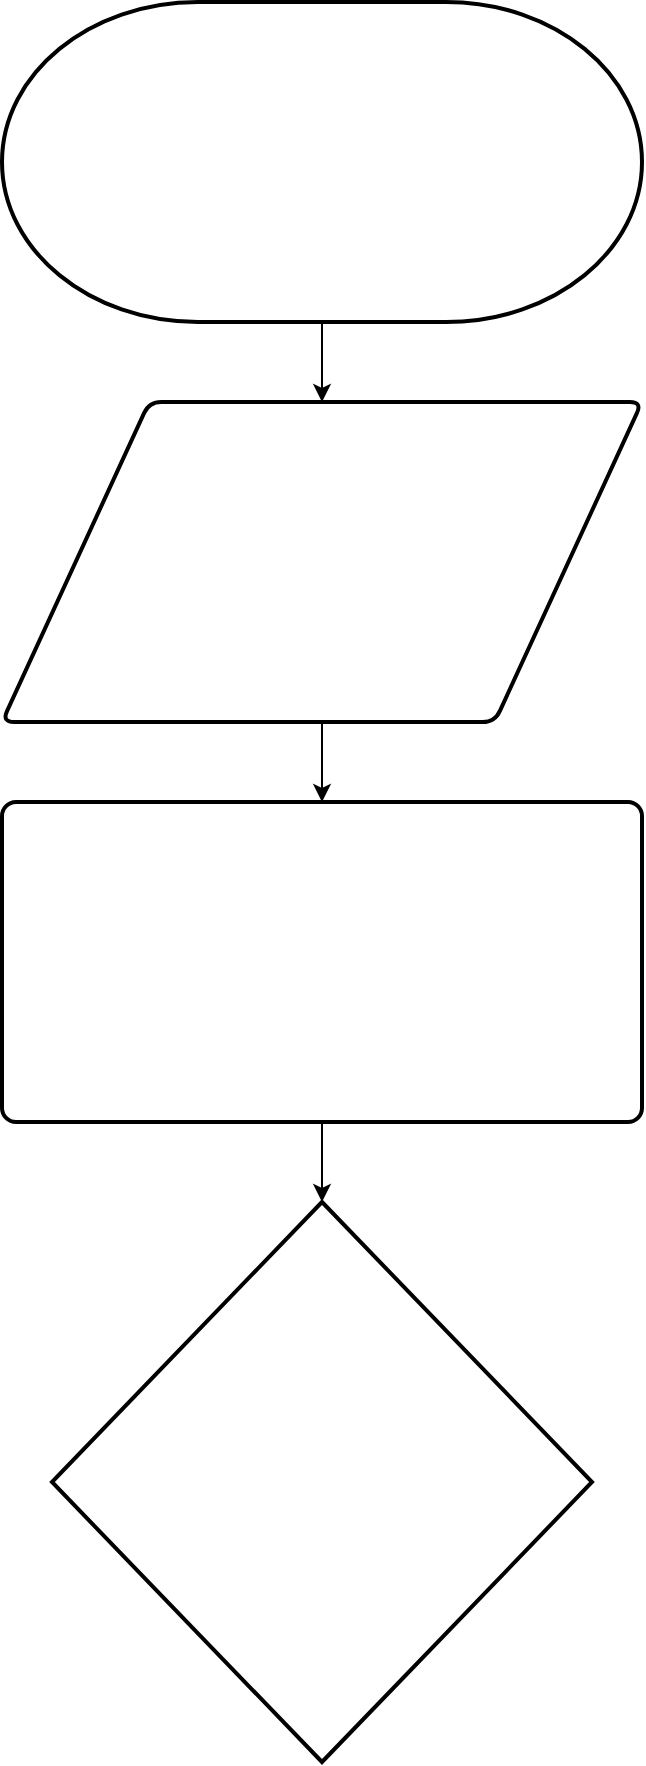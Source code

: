 <mxfile version="22.0.4" type="github" pages="2">
  <diagram id="C5RBs43oDa-KdzZeNtuy" name="Page-1">
    <mxGraphModel dx="1102" dy="591" grid="1" gridSize="10" guides="1" tooltips="1" connect="1" arrows="1" fold="1" page="1" pageScale="1" pageWidth="827" pageHeight="1169" math="0" shadow="0">
      <root>
        <mxCell id="WIyWlLk6GJQsqaUBKTNV-0" />
        <mxCell id="WIyWlLk6GJQsqaUBKTNV-1" parent="WIyWlLk6GJQsqaUBKTNV-0" />
        <mxCell id="nLKyXi4pnQ2U85hTjQ8E-16" style="edgeStyle=orthogonalEdgeStyle;rounded=0;orthogonalLoop=1;jettySize=auto;html=1;exitX=0.5;exitY=1;exitDx=0;exitDy=0;exitPerimeter=0;entryX=0.5;entryY=0;entryDx=0;entryDy=0;fontStyle=1" edge="1" parent="WIyWlLk6GJQsqaUBKTNV-1" source="nLKyXi4pnQ2U85hTjQ8E-1" target="nLKyXi4pnQ2U85hTjQ8E-5">
          <mxGeometry relative="1" as="geometry" />
        </mxCell>
        <mxCell id="nLKyXi4pnQ2U85hTjQ8E-1" value="" style="strokeWidth=2;html=1;shape=mxgraph.flowchart.terminator;whiteSpace=wrap;" vertex="1" parent="WIyWlLk6GJQsqaUBKTNV-1">
          <mxGeometry x="240" y="40" width="320" height="160" as="geometry" />
        </mxCell>
        <mxCell id="nLKyXi4pnQ2U85hTjQ8E-17" style="edgeStyle=orthogonalEdgeStyle;rounded=0;orthogonalLoop=1;jettySize=auto;html=1;exitX=0.5;exitY=1;exitDx=0;exitDy=0;entryX=0.5;entryY=0;entryDx=0;entryDy=0;fontStyle=1" edge="1" parent="WIyWlLk6GJQsqaUBKTNV-1" source="nLKyXi4pnQ2U85hTjQ8E-5" target="nLKyXi4pnQ2U85hTjQ8E-10">
          <mxGeometry relative="1" as="geometry" />
        </mxCell>
        <mxCell id="nLKyXi4pnQ2U85hTjQ8E-5" value="" style="shape=parallelogram;html=1;strokeWidth=2;perimeter=parallelogramPerimeter;whiteSpace=wrap;rounded=1;arcSize=12;size=0.23;" vertex="1" parent="WIyWlLk6GJQsqaUBKTNV-1">
          <mxGeometry x="240" y="240" width="320" height="160" as="geometry" />
        </mxCell>
        <mxCell id="nLKyXi4pnQ2U85hTjQ8E-10" value="" style="rounded=1;whiteSpace=wrap;html=1;absoluteArcSize=1;arcSize=14;strokeWidth=2;" vertex="1" parent="WIyWlLk6GJQsqaUBKTNV-1">
          <mxGeometry x="240" y="440" width="320" height="160" as="geometry" />
        </mxCell>
        <mxCell id="nLKyXi4pnQ2U85hTjQ8E-15" value="" style="strokeWidth=2;html=1;shape=mxgraph.flowchart.decision;whiteSpace=wrap;" vertex="1" parent="WIyWlLk6GJQsqaUBKTNV-1">
          <mxGeometry x="265" y="640" width="270" height="280" as="geometry" />
        </mxCell>
        <mxCell id="nLKyXi4pnQ2U85hTjQ8E-21" style="edgeStyle=orthogonalEdgeStyle;rounded=0;orthogonalLoop=1;jettySize=auto;html=1;exitX=0.5;exitY=1;exitDx=0;exitDy=0;entryX=0.5;entryY=0;entryDx=0;entryDy=0;entryPerimeter=0;fontStyle=1" edge="1" parent="WIyWlLk6GJQsqaUBKTNV-1" source="nLKyXi4pnQ2U85hTjQ8E-10" target="nLKyXi4pnQ2U85hTjQ8E-15">
          <mxGeometry relative="1" as="geometry" />
        </mxCell>
      </root>
    </mxGraphModel>
  </diagram>
  <diagram id="fLla1Vcxph_y2bS3cOow" name="Page-2">
    <mxGraphModel dx="1102" dy="591" grid="1" gridSize="10" guides="1" tooltips="1" connect="1" arrows="1" fold="1" page="1" pageScale="1" pageWidth="850" pageHeight="1100" math="0" shadow="0">
      <root>
        <mxCell id="0" />
        <mxCell id="1" parent="0" />
        <mxCell id="scPEBz77iwUI0mxgjD9B-5" style="edgeStyle=orthogonalEdgeStyle;rounded=0;orthogonalLoop=1;jettySize=auto;html=1;exitX=0.5;exitY=1;exitDx=0;exitDy=0;entryX=0.5;entryY=0;entryDx=0;entryDy=0;" edge="1" parent="1" source="scPEBz77iwUI0mxgjD9B-3" target="scPEBz77iwUI0mxgjD9B-4">
          <mxGeometry relative="1" as="geometry" />
        </mxCell>
        <mxCell id="scPEBz77iwUI0mxgjD9B-3" value="Angka 1-100" style="shape=parallelogram;html=1;strokeWidth=2;perimeter=parallelogramPerimeter;whiteSpace=wrap;rounded=1;arcSize=12;size=0.23;" vertex="1" parent="1">
          <mxGeometry x="360" y="130" width="100" height="60" as="geometry" />
        </mxCell>
        <mxCell id="scPEBz77iwUI0mxgjD9B-11" style="edgeStyle=orthogonalEdgeStyle;rounded=0;orthogonalLoop=1;jettySize=auto;html=1;exitX=0.5;exitY=1;exitDx=0;exitDy=0;entryX=0.5;entryY=0;entryDx=0;entryDy=0;" edge="1" parent="1" source="scPEBz77iwUI0mxgjD9B-4" target="scPEBz77iwUI0mxgjD9B-10">
          <mxGeometry relative="1" as="geometry" />
        </mxCell>
        <mxCell id="scPEBz77iwUI0mxgjD9B-4" value="Tebakan" style="rounded=1;whiteSpace=wrap;html=1;absoluteArcSize=1;arcSize=14;strokeWidth=2;" vertex="1" parent="1">
          <mxGeometry x="365" y="220" width="90" height="50" as="geometry" />
        </mxCell>
        <mxCell id="scPEBz77iwUI0mxgjD9B-48" value="yes" style="edgeStyle=orthogonalEdgeStyle;rounded=0;orthogonalLoop=1;jettySize=auto;html=1;exitX=1;exitY=0.5;exitDx=0;exitDy=0;exitPerimeter=0;" edge="1" parent="1" source="scPEBz77iwUI0mxgjD9B-6" target="scPEBz77iwUI0mxgjD9B-19">
          <mxGeometry relative="1" as="geometry" />
        </mxCell>
        <mxCell id="scPEBz77iwUI0mxgjD9B-6" value="jika tebakan = anggka" style="strokeWidth=2;html=1;shape=mxgraph.flowchart.decision;whiteSpace=wrap;" vertex="1" parent="1">
          <mxGeometry x="330" y="410" width="160" height="110" as="geometry" />
        </mxCell>
        <mxCell id="scPEBz77iwUI0mxgjD9B-10" value="Menebak" style="rounded=1;whiteSpace=wrap;html=1;absoluteArcSize=1;arcSize=14;strokeWidth=2;" vertex="1" parent="1">
          <mxGeometry x="365" y="300" width="90" height="70" as="geometry" />
        </mxCell>
        <mxCell id="scPEBz77iwUI0mxgjD9B-17" style="edgeStyle=orthogonalEdgeStyle;rounded=0;orthogonalLoop=1;jettySize=auto;html=1;exitX=0.5;exitY=1;exitDx=0;exitDy=0;exitPerimeter=0;entryX=0.5;entryY=0;entryDx=0;entryDy=0;" edge="1" parent="1" source="scPEBz77iwUI0mxgjD9B-15" target="scPEBz77iwUI0mxgjD9B-3">
          <mxGeometry relative="1" as="geometry" />
        </mxCell>
        <mxCell id="scPEBz77iwUI0mxgjD9B-15" value="Start" style="strokeWidth=2;html=1;shape=mxgraph.flowchart.terminator;whiteSpace=wrap;" vertex="1" parent="1">
          <mxGeometry x="365" y="40" width="100" height="60" as="geometry" />
        </mxCell>
        <mxCell id="scPEBz77iwUI0mxgjD9B-46" value="yes" style="edgeStyle=orthogonalEdgeStyle;rounded=0;orthogonalLoop=1;jettySize=auto;html=1;exitX=1;exitY=0.5;exitDx=0;exitDy=0;exitPerimeter=0;entryX=0;entryY=0.5;entryDx=0;entryDy=0;" edge="1" parent="1" source="scPEBz77iwUI0mxgjD9B-18" target="scPEBz77iwUI0mxgjD9B-22">
          <mxGeometry relative="1" as="geometry" />
        </mxCell>
        <mxCell id="scPEBz77iwUI0mxgjD9B-18" value="tebakan &amp;gt; angka" style="strokeWidth=2;html=1;shape=mxgraph.flowchart.decision;whiteSpace=wrap;" vertex="1" parent="1">
          <mxGeometry x="330" y="550" width="160" height="105" as="geometry" />
        </mxCell>
        <mxCell id="scPEBz77iwUI0mxgjD9B-19" value="jawaban benar " style="shape=parallelogram;html=1;strokeWidth=2;perimeter=parallelogramPerimeter;whiteSpace=wrap;rounded=1;arcSize=12;size=0.23;direction=west;" vertex="1" parent="1">
          <mxGeometry x="610" y="435" width="150" height="60" as="geometry" />
        </mxCell>
        <mxCell id="scPEBz77iwUI0mxgjD9B-43" style="edgeStyle=orthogonalEdgeStyle;rounded=0;orthogonalLoop=1;jettySize=auto;html=1;exitX=1;exitY=0.5;exitDx=0;exitDy=0;entryX=1;entryY=0.5;entryDx=0;entryDy=0;" edge="1" parent="1" source="scPEBz77iwUI0mxgjD9B-22" target="scPEBz77iwUI0mxgjD9B-10">
          <mxGeometry relative="1" as="geometry">
            <Array as="points">
              <mxPoint x="770" y="603" />
              <mxPoint x="770" y="335" />
            </Array>
          </mxGeometry>
        </mxCell>
        <mxCell id="scPEBz77iwUI0mxgjD9B-22" value="angka ku lebih besar" style="shape=parallelogram;html=1;strokeWidth=2;perimeter=parallelogramPerimeter;whiteSpace=wrap;rounded=1;arcSize=12;size=0.23;" vertex="1" parent="1">
          <mxGeometry x="550" y="572.5" width="165" height="60" as="geometry" />
        </mxCell>
        <mxCell id="scPEBz77iwUI0mxgjD9B-51" value="yes" style="edgeStyle=orthogonalEdgeStyle;rounded=0;orthogonalLoop=1;jettySize=auto;html=1;exitX=0;exitY=0.5;exitDx=0;exitDy=0;exitPerimeter=0;" edge="1" parent="1" source="scPEBz77iwUI0mxgjD9B-23" target="scPEBz77iwUI0mxgjD9B-25">
          <mxGeometry relative="1" as="geometry" />
        </mxCell>
        <mxCell id="scPEBz77iwUI0mxgjD9B-23" value="tebakan &amp;lt;&amp;nbsp; angka" style="strokeWidth=2;html=1;shape=mxgraph.flowchart.decision;whiteSpace=wrap;" vertex="1" parent="1">
          <mxGeometry x="330" y="695" width="160" height="115" as="geometry" />
        </mxCell>
        <mxCell id="scPEBz77iwUI0mxgjD9B-41" style="edgeStyle=orthogonalEdgeStyle;rounded=0;orthogonalLoop=1;jettySize=auto;html=1;exitX=0;exitY=0.5;exitDx=0;exitDy=0;entryX=0;entryY=0.5;entryDx=0;entryDy=0;" edge="1" parent="1" source="scPEBz77iwUI0mxgjD9B-25" target="scPEBz77iwUI0mxgjD9B-10">
          <mxGeometry relative="1" as="geometry">
            <Array as="points">
              <mxPoint x="70" y="750" />
              <mxPoint x="70" y="335" />
            </Array>
          </mxGeometry>
        </mxCell>
        <mxCell id="scPEBz77iwUI0mxgjD9B-25" value="angka ku lebih kecil" style="shape=parallelogram;html=1;strokeWidth=2;perimeter=parallelogramPerimeter;whiteSpace=wrap;rounded=1;arcSize=12;size=0.23;" vertex="1" parent="1">
          <mxGeometry x="70" y="720" width="170" height="60" as="geometry" />
        </mxCell>
        <mxCell id="scPEBz77iwUI0mxgjD9B-26" value="end" style="strokeWidth=2;html=1;shape=mxgraph.flowchart.terminator;whiteSpace=wrap;" vertex="1" parent="1">
          <mxGeometry x="360" y="870" width="100" height="60" as="geometry" />
        </mxCell>
        <mxCell id="scPEBz77iwUI0mxgjD9B-36" style="edgeStyle=orthogonalEdgeStyle;rounded=0;orthogonalLoop=1;jettySize=auto;html=1;exitX=0;exitY=0.5;exitDx=0;exitDy=0;entryX=1;entryY=0.5;entryDx=0;entryDy=0;entryPerimeter=0;" edge="1" parent="1" source="scPEBz77iwUI0mxgjD9B-19" target="scPEBz77iwUI0mxgjD9B-26">
          <mxGeometry relative="1" as="geometry">
            <Array as="points">
              <mxPoint x="800" y="465" />
              <mxPoint x="800" y="900" />
            </Array>
          </mxGeometry>
        </mxCell>
        <mxCell id="scPEBz77iwUI0mxgjD9B-52" value="no" style="edgeStyle=orthogonalEdgeStyle;rounded=0;orthogonalLoop=1;jettySize=auto;html=1;exitX=0.5;exitY=1;exitDx=0;exitDy=0;exitPerimeter=0;entryX=0.5;entryY=0;entryDx=0;entryDy=0;entryPerimeter=0;" edge="1" parent="1" source="scPEBz77iwUI0mxgjD9B-18" target="scPEBz77iwUI0mxgjD9B-23">
          <mxGeometry relative="1" as="geometry" />
        </mxCell>
        <mxCell id="scPEBz77iwUI0mxgjD9B-57" value="no" style="edgeStyle=orthogonalEdgeStyle;rounded=0;orthogonalLoop=1;jettySize=auto;html=1;exitX=0.5;exitY=1;exitDx=0;exitDy=0;exitPerimeter=0;entryX=0.5;entryY=0;entryDx=0;entryDy=0;entryPerimeter=0;" edge="1" parent="1" source="scPEBz77iwUI0mxgjD9B-23" target="scPEBz77iwUI0mxgjD9B-26">
          <mxGeometry relative="1" as="geometry" />
        </mxCell>
        <mxCell id="scPEBz77iwUI0mxgjD9B-58" style="edgeStyle=orthogonalEdgeStyle;rounded=0;orthogonalLoop=1;jettySize=auto;html=1;exitX=0.5;exitY=1;exitDx=0;exitDy=0;exitPerimeter=0;entryX=0.5;entryY=0;entryDx=0;entryDy=0;entryPerimeter=0;" edge="1" parent="1" source="scPEBz77iwUI0mxgjD9B-6" target="scPEBz77iwUI0mxgjD9B-18">
          <mxGeometry relative="1" as="geometry" />
        </mxCell>
        <mxCell id="scPEBz77iwUI0mxgjD9B-59" style="edgeStyle=orthogonalEdgeStyle;rounded=0;orthogonalLoop=1;jettySize=auto;html=1;exitX=0.5;exitY=1;exitDx=0;exitDy=0;entryX=0.5;entryY=0;entryDx=0;entryDy=0;entryPerimeter=0;" edge="1" parent="1" source="scPEBz77iwUI0mxgjD9B-10" target="scPEBz77iwUI0mxgjD9B-6">
          <mxGeometry relative="1" as="geometry" />
        </mxCell>
      </root>
    </mxGraphModel>
  </diagram>
</mxfile>
